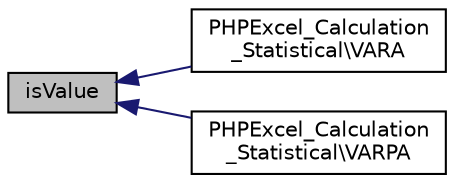digraph "isValue"
{
  edge [fontname="Helvetica",fontsize="10",labelfontname="Helvetica",labelfontsize="10"];
  node [fontname="Helvetica",fontsize="10",shape=record];
  rankdir="LR";
  Node474 [label="isValue",height=0.2,width=0.4,color="black", fillcolor="grey75", style="filled", fontcolor="black"];
  Node474 -> Node475 [dir="back",color="midnightblue",fontsize="10",style="solid",fontname="Helvetica"];
  Node475 [label="PHPExcel_Calculation\l_Statistical\\VARA",height=0.2,width=0.4,color="black", fillcolor="white", style="filled",URL="$class_p_h_p_excel___calculation___statistical.html#ae7b5677f8214043933383c48dbb22846"];
  Node474 -> Node476 [dir="back",color="midnightblue",fontsize="10",style="solid",fontname="Helvetica"];
  Node476 [label="PHPExcel_Calculation\l_Statistical\\VARPA",height=0.2,width=0.4,color="black", fillcolor="white", style="filled",URL="$class_p_h_p_excel___calculation___statistical.html#aa547947042bee93f770df36282e160d3"];
}
